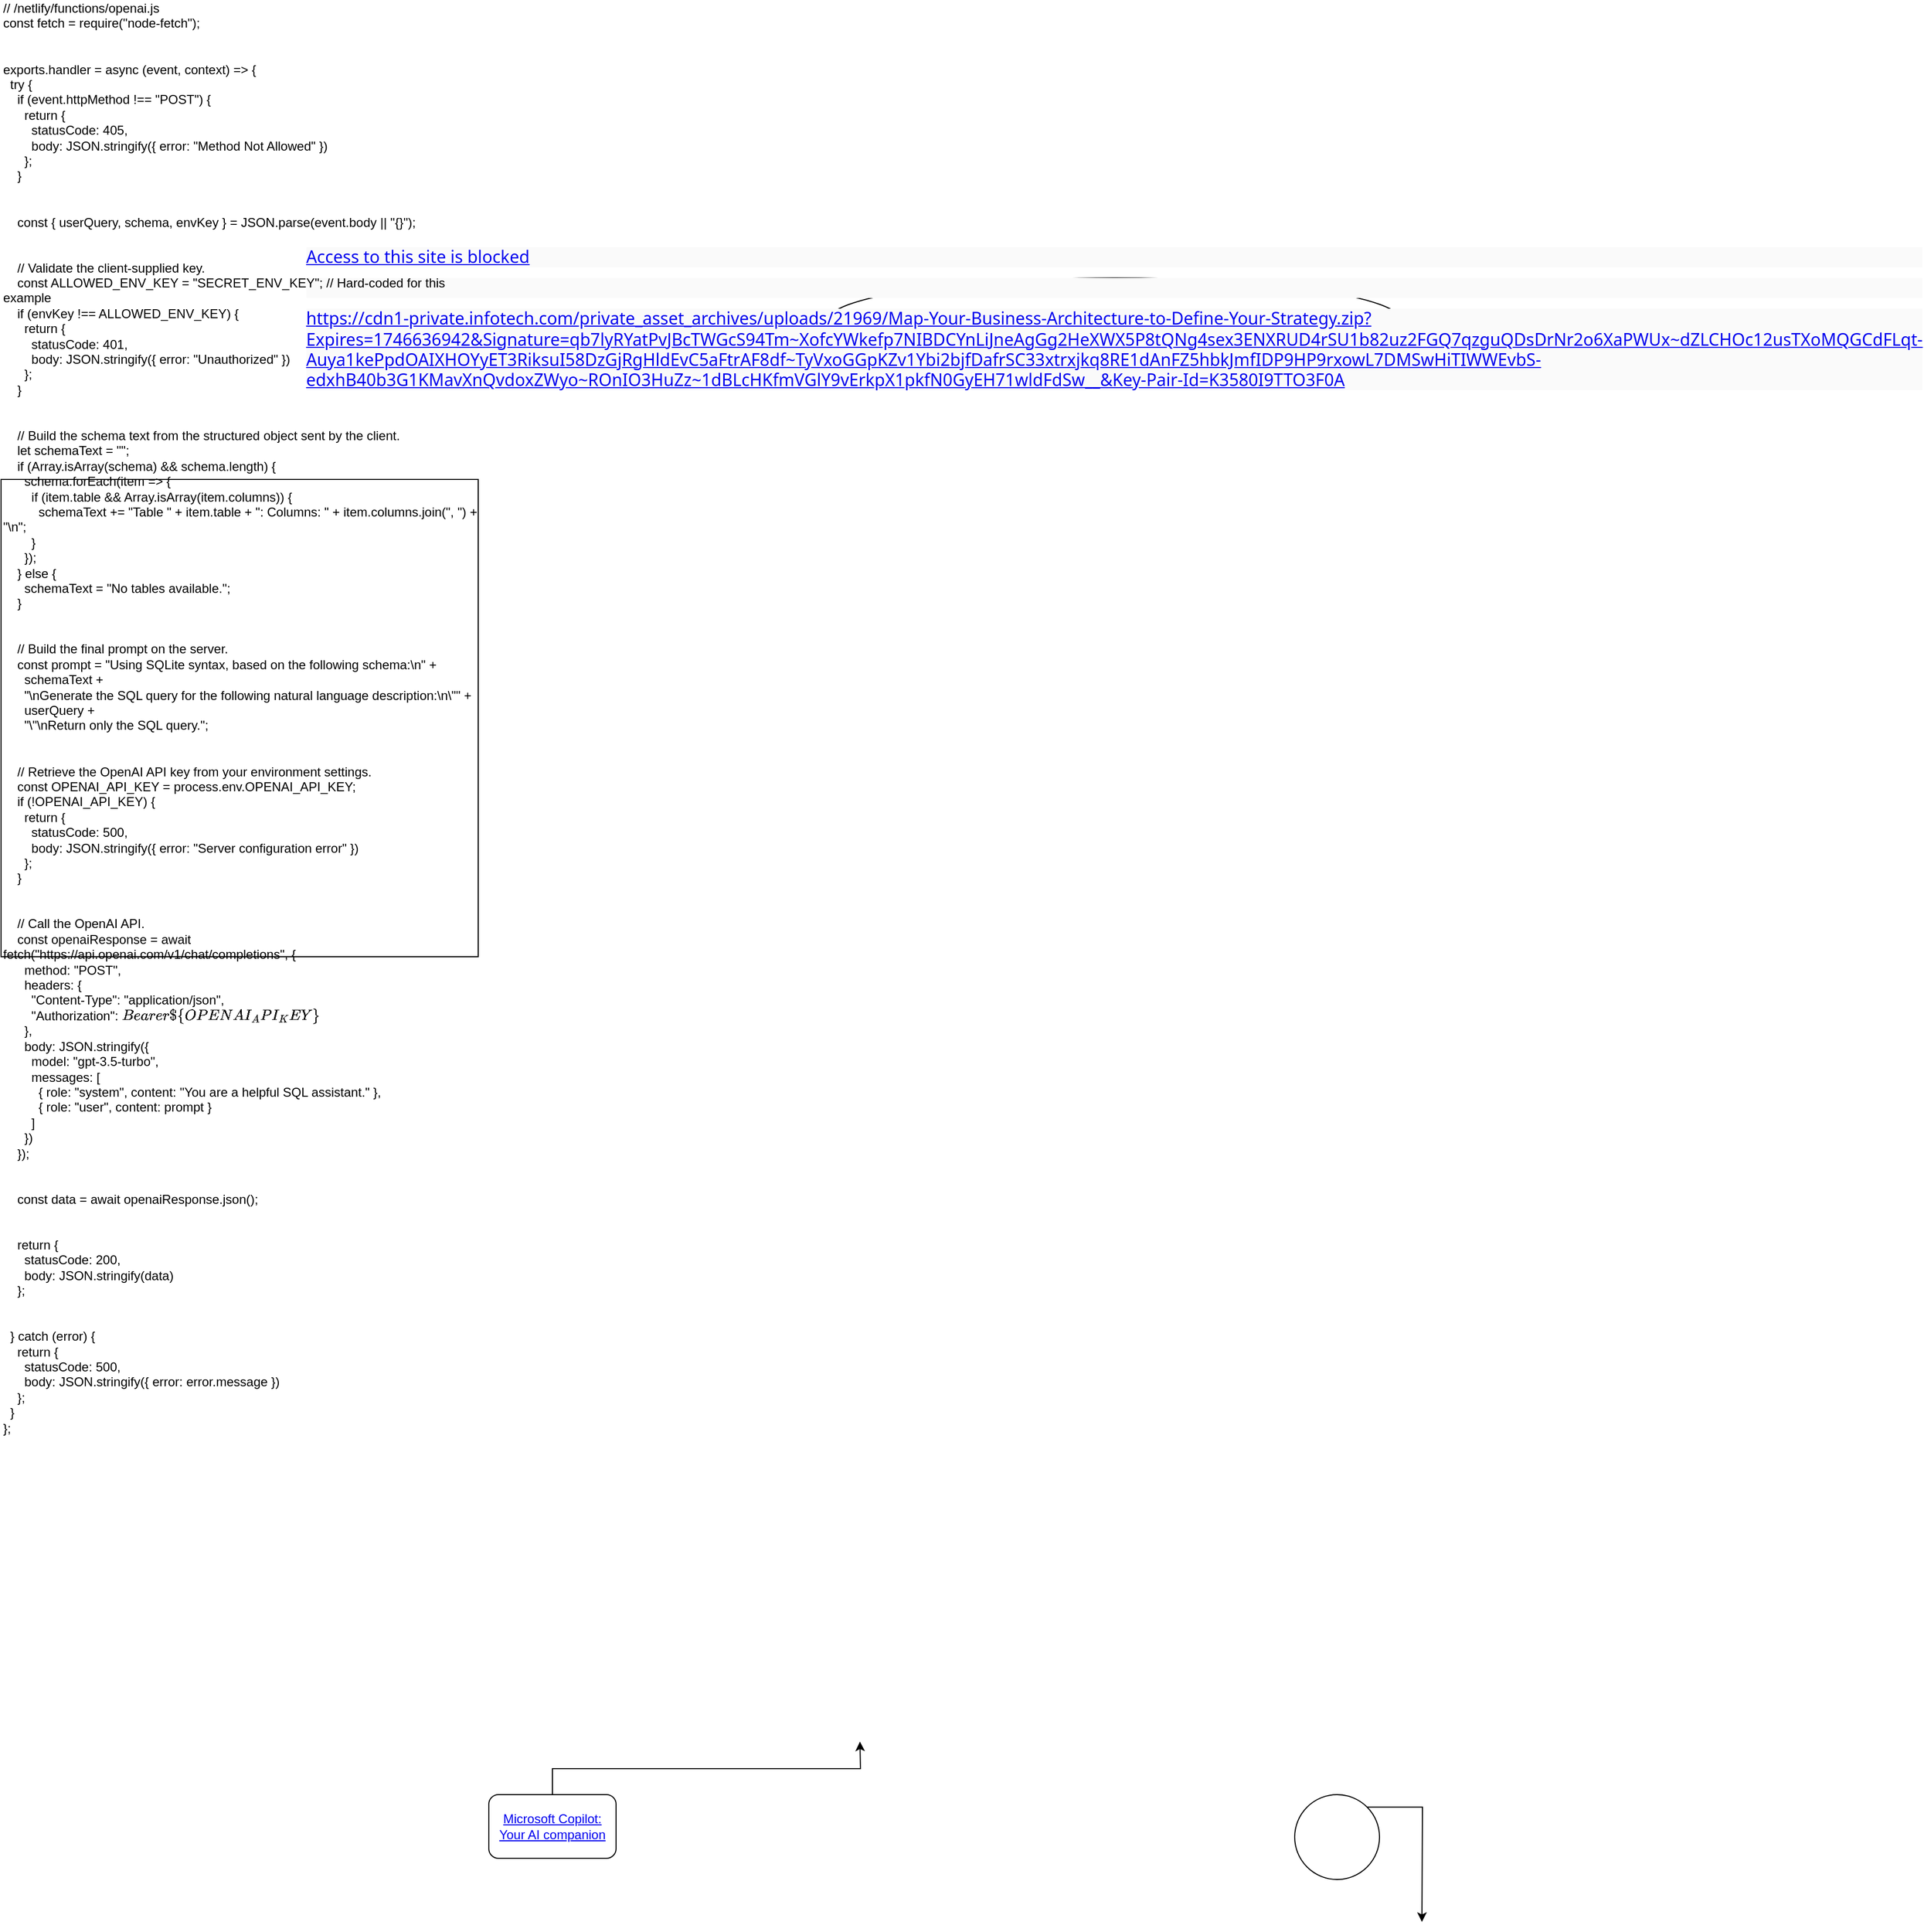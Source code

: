 <mxfile version="27.1.4">
  <diagram name="Page-1" id="GokQLcG7WO0pYvgW-zJp">
    <mxGraphModel dx="4169" dy="3577" grid="1" gridSize="10" guides="1" tooltips="1" connect="1" arrows="1" fold="1" page="1" pageScale="1" pageWidth="850" pageHeight="1100" math="0" shadow="0">
      <root>
        <mxCell id="0" />
        <mxCell id="1" parent="0" />
        <mxCell id="mDrpf2TN0rHwM7id590o-1" style="edgeStyle=orthogonalEdgeStyle;rounded=0;orthogonalLoop=1;jettySize=auto;html=1;exitX=0.5;exitY=0;exitDx=0;exitDy=0;" parent="1" source="bzycmvIp5_qkG32QMUx3-1" edge="1">
          <mxGeometry relative="1" as="geometry">
            <mxPoint x="-220" y="180" as="targetPoint" />
          </mxGeometry>
        </mxCell>
        <mxCell id="bzycmvIp5_qkG32QMUx3-1" value="&lt;a href=&quot;https://copilot.microsoft.com/chats/RHDPdBvyvpDGnnrWRSW6V&quot;&gt;Microsoft Copilot: Your AI companion&lt;/a&gt;" style="rounded=1;whiteSpace=wrap;html=1;" parent="1" vertex="1">
          <mxGeometry x="-570" y="230" width="120" height="60" as="geometry" />
        </mxCell>
        <mxCell id="bzycmvIp5_qkG32QMUx3-6" style="edgeStyle=orthogonalEdgeStyle;rounded=0;orthogonalLoop=1;jettySize=auto;html=1;exitX=1;exitY=0;exitDx=0;exitDy=0;" parent="1" source="bzycmvIp5_qkG32QMUx3-2" edge="1">
          <mxGeometry relative="1" as="geometry">
            <mxPoint x="310" y="350" as="targetPoint" />
          </mxGeometry>
        </mxCell>
        <mxCell id="bzycmvIp5_qkG32QMUx3-2" value="" style="ellipse;whiteSpace=wrap;html=1;aspect=fixed;" parent="1" vertex="1">
          <mxGeometry x="190" y="230" width="80" height="80" as="geometry" />
        </mxCell>
        <mxCell id="bzycmvIp5_qkG32QMUx3-4" value="&lt;p style=&quot;overflow-wrap: break-word; margin: 6px 0px 10px; max-width: none; color: rgb(66, 66, 66); font-family: &amp;quot;Segoe Sans&amp;quot;, &amp;quot;Segoe UI&amp;quot;, &amp;quot;Segoe UI Web (West European)&amp;quot;, -apple-system, BlinkMacSystemFont, Roboto, &amp;quot;Helvetica Neue&amp;quot;, sans-serif; font-size: 16px; text-align: start; background-color: rgb(250, 250, 250);&quot;&gt;&lt;a href=&quot;https://cdn1-private.infotech.com/private_asset_archives/uploads/21969/Map-Your-Business-Architecture-to-Define-Your-Strategy.zip?Expires=1746636942&amp;amp;Signature=qb7lyRYatPvJBcTWGcS94Tm~XofcYWkefp7NIBDCYnLiJneAgGg2HeXWX5P8tQNg4sex3ENXRUD4rSU1b82uz2FGQ7qzguQDsDrNr2o6XaPWUx~dZLCHOc12usTXoMQGCdFLqt-Auya1kePpdOAIXHOYyET3RiksuI58DzGjRgHldEvC5aFtrAF8df~TyVxoGGpKZv1Ybi2bjfDafrSC33xtrxjkq8RE1dAnFZ5hbkJmfIDP9HP9rxowL7DMSwHiTIWWEvbS-edxhB40b3G1KMavXnQvdoxZWyo~ROnIO3HuZz~1dBLcHKfmVGlY9vErkpX1pkfN0GyEH71wldFdSw__&amp;amp;Key-Pair-Id=K3580I9TTO3F0A&quot;&gt;Access to this site is blocked&lt;/a&gt;&lt;/p&gt;&lt;p style=&quot;overflow-wrap: break-word; margin: 6px 0px 10px; max-width: none; color: rgb(66, 66, 66); font-family: &amp;quot;Segoe Sans&amp;quot;, &amp;quot;Segoe UI&amp;quot;, &amp;quot;Segoe UI Web (West European)&amp;quot;, -apple-system, BlinkMacSystemFont, Roboto, &amp;quot;Helvetica Neue&amp;quot;, sans-serif; font-size: 16px; text-align: start; background-color: rgb(250, 250, 250);&quot;&gt;&lt;br&gt;&lt;/p&gt;&lt;p style=&quot;overflow-wrap: break-word; margin: 6px 0px 10px; max-width: none; color: rgb(66, 66, 66); font-family: &amp;quot;Segoe Sans&amp;quot;, &amp;quot;Segoe UI&amp;quot;, &amp;quot;Segoe UI Web (West European)&amp;quot;, -apple-system, BlinkMacSystemFont, Roboto, &amp;quot;Helvetica Neue&amp;quot;, sans-serif; font-size: 16px; text-align: start; background-color: rgb(250, 250, 250);&quot;&gt;&lt;a href=&quot;https://cdn1-private.infotech.com/private_asset_archives/uploads/21969/Map-Your-Business-Architecture-to-Define-Your-Strategy.zip?Expires=1746636942&amp;amp;Signature=qb7lyRYatPvJBcTWGcS94Tm~XofcYWkefp7NIBDCYnLiJneAgGg2HeXWX5P8tQNg4sex3ENXRUD4rSU1b82uz2FGQ7qzguQDsDrNr2o6XaPWUx~dZLCHOc12usTXoMQGCdFLqt-Auya1kePpdOAIXHOYyET3RiksuI58DzGjRgHldEvC5aFtrAF8df~TyVxoGGpKZv1Ybi2bjfDafrSC33xtrxjkq8RE1dAnFZ5hbkJmfIDP9HP9rxowL7DMSwHiTIWWEvbS-edxhB40b3G1KMavXnQvdoxZWyo~ROnIO3HuZz~1dBLcHKfmVGlY9vErkpX1pkfN0GyEH71wldFdSw__&amp;amp;Key-Pair-Id=K3580I9TTO3F0A&quot;&gt;https://cdn1-private.infotech.com/private_asset_archives/uploads/21969/Map-Your-Business-Architecture-to-Define-Your-Strategy.zip?Expires=1746636942&amp;amp;Signature=qb7lyRYatPvJBcTWGcS94Tm~XofcYWkefp7NIBDCYnLiJneAgGg2HeXWX5P8tQNg4sex3ENXRUD4rSU1b82uz2FGQ7qzguQDsDrNr2o6XaPWUx~dZLCHOc12usTXoMQGCdFLqt-Auya1kePpdOAIXHOYyET3RiksuI58DzGjRgHldEvC5aFtrAF8df~TyVxoGGpKZv1Ybi2bjfDafrSC33xtrxjkq8RE1dAnFZ5hbkJmfIDP9HP9rxowL7DMSwHiTIWWEvbS-edxhB40b3G1KMavXnQvdoxZWyo~ROnIO3HuZz~1dBLcHKfmVGlY9vErkpX1pkfN0GyEH71wldFdSw__&amp;amp;Key-Pair-Id=K3580I9TTO3F0A&lt;/a&gt;&lt;/p&gt;" style="ellipse;whiteSpace=wrap;html=1;" parent="1" vertex="1">
          <mxGeometry x="-250" y="-1200" width="540" height="80" as="geometry" />
        </mxCell>
        <UserObject label="// /netlify/functions/openai.js&#xa;const fetch = require(&quot;node-fetch&quot;);&#xa;&#xa;&#xa;exports.handler = async (event, context) =&gt; {&#xa;  try {&#xa;    if (event.httpMethod !== &quot;POST&quot;) {&#xa;      return {&#xa;        statusCode: 405,&#xa;        body: JSON.stringify({ error: &quot;Method Not Allowed&quot; })&#xa;      };&#xa;    }&#xa;&#xa;&#xa;    const { userQuery, schema, envKey } = JSON.parse(event.body || &quot;{}&quot;);&#xa;&#xa;&#xa;    // Validate the client-supplied key.&#xa;    const ALLOWED_ENV_KEY = &quot;SECRET_ENV_KEY&quot;; // Hard-coded for this example&#xa;    if (envKey !== ALLOWED_ENV_KEY) {&#xa;      return {&#xa;        statusCode: 401,&#xa;        body: JSON.stringify({ error: &quot;Unauthorized&quot; })&#xa;      };&#xa;    }&#xa;&#xa;&#xa;    // Build the schema text from the structured object sent by the client.&#xa;    let schemaText = &quot;&quot;;&#xa;    if (Array.isArray(schema) &amp;&amp; schema.length) {&#xa;      schema.forEach(item =&gt; {&#xa;        if (item.table &amp;&amp; Array.isArray(item.columns)) {&#xa;          schemaText += &quot;Table &quot; + item.table + &quot;: Columns: &quot; + item.columns.join(&quot;, &quot;) + &quot;\n&quot;;&#xa;        }&#xa;      });&#xa;    } else {&#xa;      schemaText = &quot;No tables available.&quot;;&#xa;    }&#xa;&#xa;&#xa;    // Build the final prompt on the server.&#xa;    const prompt = &quot;Using SQLite syntax, based on the following schema:\n&quot; +&#xa;      schemaText +&#xa;      &quot;\nGenerate the SQL query for the following natural language description:\n\&quot;&quot; +&#xa;      userQuery +&#xa;      &quot;\&quot;\nReturn only the SQL query.&quot;;&#xa;&#xa;&#xa;    // Retrieve the OpenAI API key from your environment settings.&#xa;    const OPENAI_API_KEY = process.env.OPENAI_API_KEY;&#xa;    if (!OPENAI_API_KEY) {&#xa;      return {&#xa;        statusCode: 500,&#xa;        body: JSON.stringify({ error: &quot;Server configuration error&quot; })&#xa;      };&#xa;    }&#xa;&#xa;&#xa;    // Call the OpenAI API.&#xa;    const openaiResponse = await fetch(&quot;https://api.openai.com/v1/chat/completions&quot;, {&#xa;      method: &quot;POST&quot;,&#xa;      headers: {&#xa;        &quot;Content-Type&quot;: &quot;application/json&quot;,&#xa;        &quot;Authorization&quot;: `Bearer ${OPENAI_API_KEY}`&#xa;      },&#xa;      body: JSON.stringify({&#xa;        model: &quot;gpt-3.5-turbo&quot;,&#xa;        messages: [&#xa;          { role: &quot;system&quot;, content: &quot;You are a helpful SQL assistant.&quot; },&#xa;          { role: &quot;user&quot;, content: prompt }&#xa;        ]&#xa;      })&#xa;    });&#xa;&#xa;&#xa;    const data = await openaiResponse.json();&#xa;&#xa;&#xa;    return {&#xa;      statusCode: 200,&#xa;      body: JSON.stringify(data)&#xa;    };&#xa;&#xa;&#xa;  } catch (error) {&#xa;    return {&#xa;      statusCode: 500,&#xa;      body: JSON.stringify({ error: error.message })&#xa;    };&#xa;  }&#xa;};" link="// /netlify/functions/openai.js&#xa;const fetch = require(&quot;node-fetch&quot;);&#xa;&#xa;&#xa;exports.handler = async (event, context) =&gt; {&#xa;  try {&#xa;    if (event.httpMethod !== &quot;POST&quot;) {&#xa;      return {&#xa;        statusCode: 405,&#xa;        body: JSON.stringify({ error: &quot;Method Not Allowed&quot; })&#xa;      };&#xa;    }&#xa;&#xa;&#xa;    const { userQuery, schema, envKey } = JSON.parse(event.body || &quot;{}&quot;);&#xa;&#xa;&#xa;    // Validate the client-supplied key.&#xa;    const ALLOWED_ENV_KEY = &quot;SECRET_ENV_KEY&quot;; // Hard-coded for this example&#xa;    if (envKey !== ALLOWED_ENV_KEY) {&#xa;      return {&#xa;        statusCode: 401,&#xa;        body: JSON.stringify({ error: &quot;Unauthorized&quot; })&#xa;      };&#xa;    }&#xa;&#xa;&#xa;    // Build the schema text from the structured object sent by the client.&#xa;    let schemaText = &quot;&quot;;&#xa;    if (Array.isArray(schema) &amp;&amp; schema.length) {&#xa;      schema.forEach(item =&gt; {&#xa;        if (item.table &amp;&amp; Array.isArray(item.columns)) {&#xa;          schemaText += &quot;Table &quot; + item.table + &quot;: Columns: &quot; + item.columns.join(&quot;, &quot;) + &quot;\n&quot;;&#xa;        }&#xa;      });&#xa;    } else {&#xa;      schemaText = &quot;No tables available.&quot;;&#xa;    }&#xa;&#xa;&#xa;    // Build the final prompt on the server.&#xa;    const prompt = &quot;Using SQLite syntax, based on the following schema:\n&quot; +&#xa;      schemaText +&#xa;      &quot;\nGenerate the SQL query for the following natural language description:\n\&quot;&quot; +&#xa;      userQuery +&#xa;      &quot;\&quot;\nReturn only the SQL query.&quot;;&#xa;&#xa;&#xa;    // Retrieve the OpenAI API key from your environment settings.&#xa;    const OPENAI_API_KEY = process.env.OPENAI_API_KEY;&#xa;    if (!OPENAI_API_KEY) {&#xa;      return {&#xa;        statusCode: 500,&#xa;        body: JSON.stringify({ error: &quot;Server configuration error&quot; })&#xa;      };&#xa;    }&#xa;&#xa;&#xa;    // Call the OpenAI API.&#xa;    const openaiResponse = await fetch(&quot;https://api.openai.com/v1/chat/completions&quot;, {&#xa;      method: &quot;POST&quot;,&#xa;      headers: {&#xa;        &quot;Content-Type&quot;: &quot;application/json&quot;,&#xa;        &quot;Authorization&quot;: `Bearer ${OPENAI_API_KEY}`&#xa;      },&#xa;      body: JSON.stringify({&#xa;        model: &quot;gpt-3.5-turbo&quot;,&#xa;        messages: [&#xa;          { role: &quot;system&quot;, content: &quot;You are a helpful SQL assistant.&quot; },&#xa;          { role: &quot;user&quot;, content: prompt }&#xa;        ]&#xa;      })&#xa;    });&#xa;&#xa;&#xa;    const data = await openaiResponse.json();&#xa;&#xa;&#xa;    return {&#xa;      statusCode: 200,&#xa;      body: JSON.stringify(data)&#xa;    };&#xa;&#xa;&#xa;  } catch (error) {&#xa;    return {&#xa;      statusCode: 500,&#xa;      body: JSON.stringify({ error: error.message })&#xa;    };&#xa;  }&#xa;};" id="mDrpf2TN0rHwM7id590o-3">
          <mxCell style="whiteSpace=wrap;html=1;aspect=fixed;align=left;" parent="1" vertex="1">
            <mxGeometry x="-1030" y="-1010" width="450" height="450" as="geometry" />
          </mxCell>
        </UserObject>
      </root>
    </mxGraphModel>
  </diagram>
</mxfile>
